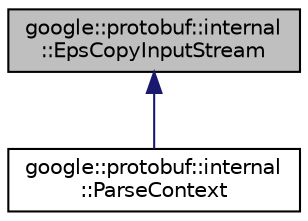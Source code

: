 digraph "google::protobuf::internal::EpsCopyInputStream"
{
 // LATEX_PDF_SIZE
  edge [fontname="Helvetica",fontsize="10",labelfontname="Helvetica",labelfontsize="10"];
  node [fontname="Helvetica",fontsize="10",shape=record];
  Node1 [label="google::protobuf::internal\l::EpsCopyInputStream",height=0.2,width=0.4,color="black", fillcolor="grey75", style="filled", fontcolor="black",tooltip=" "];
  Node1 -> Node2 [dir="back",color="midnightblue",fontsize="10",style="solid",fontname="Helvetica"];
  Node2 [label="google::protobuf::internal\l::ParseContext",height=0.2,width=0.4,color="black", fillcolor="white", style="filled",URL="$classgoogle_1_1protobuf_1_1internal_1_1ParseContext.html",tooltip=" "];
}

